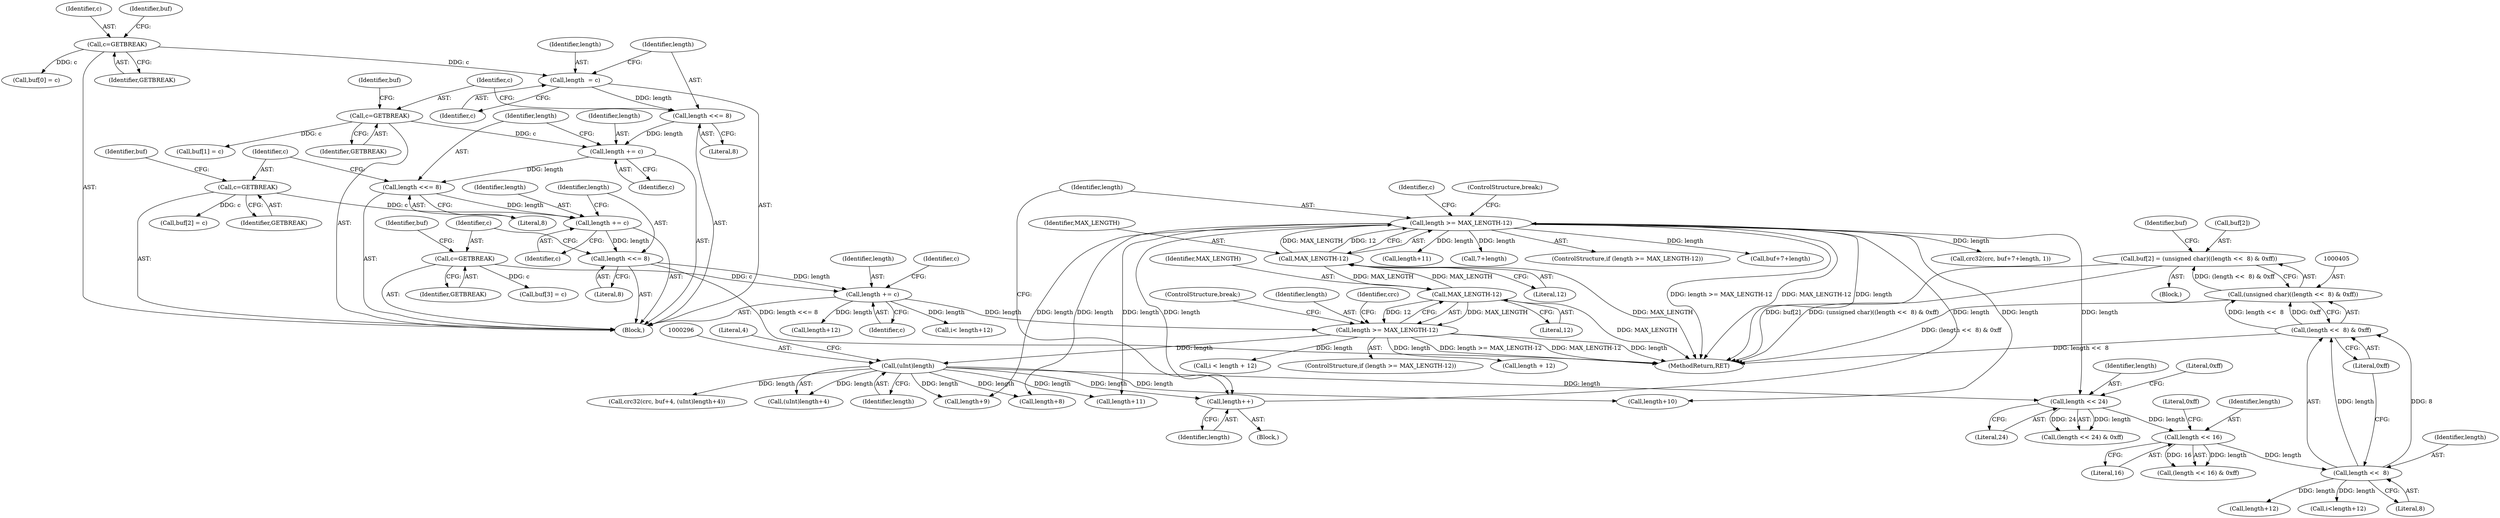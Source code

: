 digraph "1_Android_9d4853418ab2f754c2b63e091c29c5529b8b86ca_161@array" {
"1000400" [label="(Call,buf[2] = (unsigned char)((length <<  8) & 0xff))"];
"1000404" [label="(Call,(unsigned char)((length <<  8) & 0xff))"];
"1000406" [label="(Call,(length <<  8) & 0xff)"];
"1000407" [label="(Call,length <<  8)"];
"1000396" [label="(Call,length << 16)"];
"1000385" [label="(Call,length << 24)"];
"1000352" [label="(Call,length >= MAX_LENGTH-12)"];
"1000349" [label="(Call,length++)"];
"1000295" [label="(Call,(uInt)length)"];
"1000255" [label="(Call,length >= MAX_LENGTH-12)"];
"1000194" [label="(Call,length += c)"];
"1000186" [label="(Call,c=GETBREAK)"];
"1000183" [label="(Call,length <<= 8)"];
"1000180" [label="(Call,length += c)"];
"1000172" [label="(Call,c=GETBREAK)"];
"1000169" [label="(Call,length <<= 8)"];
"1000166" [label="(Call,length += c)"];
"1000158" [label="(Call,c=GETBREAK)"];
"1000155" [label="(Call,length <<= 8)"];
"1000152" [label="(Call,length  = c)"];
"1000144" [label="(Call,c=GETBREAK)"];
"1000257" [label="(Call,MAX_LENGTH-12)"];
"1000354" [label="(Call,MAX_LENGTH-12)"];
"1000146" [label="(Identifier,GETBREAK)"];
"1000145" [label="(Identifier,c)"];
"1000386" [label="(Identifier,length)"];
"1000311" [label="(Call,length+8)"];
"1000413" [label="(Identifier,buf)"];
"1000186" [label="(Call,c=GETBREAK)"];
"1000183" [label="(Call,length <<= 8)"];
"1000335" [label="(Call,length+10)"];
"1000170" [label="(Identifier,length)"];
"1000258" [label="(Identifier,MAX_LENGTH)"];
"1000295" [label="(Call,(uInt)length)"];
"1000364" [label="(Call,length+11)"];
"1000163" [label="(Identifier,buf)"];
"1000271" [label="(Call,i < length + 12)"];
"1000166" [label="(Call,length += c)"];
"1000374" [label="(Call,7+length)"];
"1000181" [label="(Identifier,length)"];
"1000294" [label="(Call,(uInt)length+4)"];
"1000194" [label="(Call,length += c)"];
"1000159" [label="(Identifier,c)"];
"1000410" [label="(Literal,0xff)"];
"1000255" [label="(Call,length >= MAX_LENGTH-12)"];
"1000254" [label="(ControlStructure,if (length >= MAX_LENGTH-12))"];
"1000188" [label="(Identifier,GETBREAK)"];
"1000158" [label="(Call,c=GETBREAK)"];
"1000351" [label="(ControlStructure,if (length >= MAX_LENGTH-12))"];
"1000260" [label="(ControlStructure,break;)"];
"1000407" [label="(Call,length <<  8)"];
"1000154" [label="(Identifier,c)"];
"1000404" [label="(Call,(unsigned char)((length <<  8) & 0xff))"];
"1000256" [label="(Identifier,length)"];
"1000455" [label="(Call,i< length+12)"];
"1000398" [label="(Literal,16)"];
"1000189" [label="(Call,buf[3] = c)"];
"1000352" [label="(Call,length >= MAX_LENGTH-12)"];
"1000175" [label="(Call,buf[2] = c)"];
"1000355" [label="(Identifier,MAX_LENGTH)"];
"1000168" [label="(Identifier,c)"];
"1000273" [label="(Call,length + 12)"];
"1000388" [label="(Literal,0xff)"];
"1000147" [label="(Call,buf[0] = c)"];
"1000297" [label="(Identifier,length)"];
"1000457" [label="(Call,length+12)"];
"1000253" [label="(Block,)"];
"1000359" [label="(Identifier,c)"];
"1000196" [label="(Identifier,c)"];
"1000157" [label="(Literal,8)"];
"1000387" [label="(Literal,24)"];
"1000349" [label="(Call,length++)"];
"1000153" [label="(Identifier,length)"];
"1000173" [label="(Identifier,c)"];
"1000156" [label="(Identifier,length)"];
"1000262" [label="(Identifier,crc)"];
"1000182" [label="(Identifier,c)"];
"1000427" [label="(Call,length+12)"];
"1000187" [label="(Identifier,c)"];
"1000172" [label="(Call,c=GETBREAK)"];
"1000185" [label="(Literal,8)"];
"1000372" [label="(Call,buf+7+length)"];
"1000161" [label="(Call,buf[1] = c)"];
"1000350" [label="(Identifier,length)"];
"1000354" [label="(Call,MAX_LENGTH-12)"];
"1000400" [label="(Call,buf[2] = (unsigned char)((length <<  8) & 0xff))"];
"1000257" [label="(Call,MAX_LENGTH-12)"];
"1000356" [label="(Literal,12)"];
"1000155" [label="(Call,length <<= 8)"];
"1000408" [label="(Identifier,length)"];
"1000531" [label="(MethodReturn,RET)"];
"1000144" [label="(Call,c=GETBREAK)"];
"1000425" [label="(Call,i<length+12)"];
"1000177" [label="(Identifier,buf)"];
"1000399" [label="(Literal,0xff)"];
"1000357" [label="(ControlStructure,break;)"];
"1000184" [label="(Identifier,length)"];
"1000167" [label="(Identifier,length)"];
"1000395" [label="(Call,(length << 16) & 0xff)"];
"1000406" [label="(Call,(length <<  8) & 0xff)"];
"1000195" [label="(Identifier,length)"];
"1000174" [label="(Identifier,GETBREAK)"];
"1000298" [label="(Literal,4)"];
"1000397" [label="(Identifier,length)"];
"1000191" [label="(Identifier,buf)"];
"1000171" [label="(Literal,8)"];
"1000323" [label="(Call,length+9)"];
"1000149" [label="(Identifier,buf)"];
"1000160" [label="(Identifier,GETBREAK)"];
"1000300" [label="(Block,)"];
"1000142" [label="(Block,)"];
"1000353" [label="(Identifier,length)"];
"1000385" [label="(Call,length << 24)"];
"1000152" [label="(Call,length  = c)"];
"1000180" [label="(Call,length += c)"];
"1000198" [label="(Identifier,c)"];
"1000401" [label="(Call,buf[2])"];
"1000384" [label="(Call,(length << 24) & 0xff)"];
"1000289" [label="(Call,crc32(crc, buf+4, (uInt)length+4))"];
"1000396" [label="(Call,length << 16)"];
"1000259" [label="(Literal,12)"];
"1000169" [label="(Call,length <<= 8)"];
"1000409" [label="(Literal,8)"];
"1000345" [label="(Call,length+11)"];
"1000370" [label="(Call,crc32(crc, buf+7+length, 1))"];
"1000400" -> "1000253"  [label="AST: "];
"1000400" -> "1000404"  [label="CFG: "];
"1000401" -> "1000400"  [label="AST: "];
"1000404" -> "1000400"  [label="AST: "];
"1000413" -> "1000400"  [label="CFG: "];
"1000400" -> "1000531"  [label="DDG: buf[2]"];
"1000400" -> "1000531"  [label="DDG: (unsigned char)((length <<  8) & 0xff)"];
"1000404" -> "1000400"  [label="DDG: (length <<  8) & 0xff"];
"1000404" -> "1000406"  [label="CFG: "];
"1000405" -> "1000404"  [label="AST: "];
"1000406" -> "1000404"  [label="AST: "];
"1000404" -> "1000531"  [label="DDG: (length <<  8) & 0xff"];
"1000406" -> "1000404"  [label="DDG: length <<  8"];
"1000406" -> "1000404"  [label="DDG: 0xff"];
"1000406" -> "1000410"  [label="CFG: "];
"1000407" -> "1000406"  [label="AST: "];
"1000410" -> "1000406"  [label="AST: "];
"1000406" -> "1000531"  [label="DDG: length <<  8"];
"1000407" -> "1000406"  [label="DDG: length"];
"1000407" -> "1000406"  [label="DDG: 8"];
"1000407" -> "1000409"  [label="CFG: "];
"1000408" -> "1000407"  [label="AST: "];
"1000409" -> "1000407"  [label="AST: "];
"1000410" -> "1000407"  [label="CFG: "];
"1000396" -> "1000407"  [label="DDG: length"];
"1000407" -> "1000425"  [label="DDG: length"];
"1000407" -> "1000427"  [label="DDG: length"];
"1000396" -> "1000395"  [label="AST: "];
"1000396" -> "1000398"  [label="CFG: "];
"1000397" -> "1000396"  [label="AST: "];
"1000398" -> "1000396"  [label="AST: "];
"1000399" -> "1000396"  [label="CFG: "];
"1000396" -> "1000395"  [label="DDG: length"];
"1000396" -> "1000395"  [label="DDG: 16"];
"1000385" -> "1000396"  [label="DDG: length"];
"1000385" -> "1000384"  [label="AST: "];
"1000385" -> "1000387"  [label="CFG: "];
"1000386" -> "1000385"  [label="AST: "];
"1000387" -> "1000385"  [label="AST: "];
"1000388" -> "1000385"  [label="CFG: "];
"1000385" -> "1000384"  [label="DDG: length"];
"1000385" -> "1000384"  [label="DDG: 24"];
"1000352" -> "1000385"  [label="DDG: length"];
"1000295" -> "1000385"  [label="DDG: length"];
"1000352" -> "1000351"  [label="AST: "];
"1000352" -> "1000354"  [label="CFG: "];
"1000353" -> "1000352"  [label="AST: "];
"1000354" -> "1000352"  [label="AST: "];
"1000357" -> "1000352"  [label="CFG: "];
"1000359" -> "1000352"  [label="CFG: "];
"1000352" -> "1000531"  [label="DDG: length"];
"1000352" -> "1000531"  [label="DDG: length >= MAX_LENGTH-12"];
"1000352" -> "1000531"  [label="DDG: MAX_LENGTH-12"];
"1000352" -> "1000311"  [label="DDG: length"];
"1000352" -> "1000323"  [label="DDG: length"];
"1000352" -> "1000335"  [label="DDG: length"];
"1000352" -> "1000345"  [label="DDG: length"];
"1000352" -> "1000349"  [label="DDG: length"];
"1000349" -> "1000352"  [label="DDG: length"];
"1000354" -> "1000352"  [label="DDG: MAX_LENGTH"];
"1000354" -> "1000352"  [label="DDG: 12"];
"1000352" -> "1000364"  [label="DDG: length"];
"1000352" -> "1000370"  [label="DDG: length"];
"1000352" -> "1000372"  [label="DDG: length"];
"1000352" -> "1000374"  [label="DDG: length"];
"1000349" -> "1000300"  [label="AST: "];
"1000349" -> "1000350"  [label="CFG: "];
"1000350" -> "1000349"  [label="AST: "];
"1000353" -> "1000349"  [label="CFG: "];
"1000295" -> "1000349"  [label="DDG: length"];
"1000295" -> "1000294"  [label="AST: "];
"1000295" -> "1000297"  [label="CFG: "];
"1000296" -> "1000295"  [label="AST: "];
"1000297" -> "1000295"  [label="AST: "];
"1000298" -> "1000295"  [label="CFG: "];
"1000295" -> "1000289"  [label="DDG: length"];
"1000295" -> "1000294"  [label="DDG: length"];
"1000255" -> "1000295"  [label="DDG: length"];
"1000295" -> "1000311"  [label="DDG: length"];
"1000295" -> "1000323"  [label="DDG: length"];
"1000295" -> "1000335"  [label="DDG: length"];
"1000295" -> "1000345"  [label="DDG: length"];
"1000255" -> "1000254"  [label="AST: "];
"1000255" -> "1000257"  [label="CFG: "];
"1000256" -> "1000255"  [label="AST: "];
"1000257" -> "1000255"  [label="AST: "];
"1000260" -> "1000255"  [label="CFG: "];
"1000262" -> "1000255"  [label="CFG: "];
"1000255" -> "1000531"  [label="DDG: length >= MAX_LENGTH-12"];
"1000255" -> "1000531"  [label="DDG: MAX_LENGTH-12"];
"1000255" -> "1000531"  [label="DDG: length"];
"1000194" -> "1000255"  [label="DDG: length"];
"1000257" -> "1000255"  [label="DDG: MAX_LENGTH"];
"1000257" -> "1000255"  [label="DDG: 12"];
"1000255" -> "1000271"  [label="DDG: length"];
"1000255" -> "1000273"  [label="DDG: length"];
"1000194" -> "1000142"  [label="AST: "];
"1000194" -> "1000196"  [label="CFG: "];
"1000195" -> "1000194"  [label="AST: "];
"1000196" -> "1000194"  [label="AST: "];
"1000198" -> "1000194"  [label="CFG: "];
"1000186" -> "1000194"  [label="DDG: c"];
"1000183" -> "1000194"  [label="DDG: length"];
"1000194" -> "1000455"  [label="DDG: length"];
"1000194" -> "1000457"  [label="DDG: length"];
"1000186" -> "1000142"  [label="AST: "];
"1000186" -> "1000188"  [label="CFG: "];
"1000187" -> "1000186"  [label="AST: "];
"1000188" -> "1000186"  [label="AST: "];
"1000191" -> "1000186"  [label="CFG: "];
"1000186" -> "1000189"  [label="DDG: c"];
"1000183" -> "1000142"  [label="AST: "];
"1000183" -> "1000185"  [label="CFG: "];
"1000184" -> "1000183"  [label="AST: "];
"1000185" -> "1000183"  [label="AST: "];
"1000187" -> "1000183"  [label="CFG: "];
"1000183" -> "1000531"  [label="DDG: length <<= 8"];
"1000180" -> "1000183"  [label="DDG: length"];
"1000180" -> "1000142"  [label="AST: "];
"1000180" -> "1000182"  [label="CFG: "];
"1000181" -> "1000180"  [label="AST: "];
"1000182" -> "1000180"  [label="AST: "];
"1000184" -> "1000180"  [label="CFG: "];
"1000172" -> "1000180"  [label="DDG: c"];
"1000169" -> "1000180"  [label="DDG: length"];
"1000172" -> "1000142"  [label="AST: "];
"1000172" -> "1000174"  [label="CFG: "];
"1000173" -> "1000172"  [label="AST: "];
"1000174" -> "1000172"  [label="AST: "];
"1000177" -> "1000172"  [label="CFG: "];
"1000172" -> "1000175"  [label="DDG: c"];
"1000169" -> "1000142"  [label="AST: "];
"1000169" -> "1000171"  [label="CFG: "];
"1000170" -> "1000169"  [label="AST: "];
"1000171" -> "1000169"  [label="AST: "];
"1000173" -> "1000169"  [label="CFG: "];
"1000166" -> "1000169"  [label="DDG: length"];
"1000166" -> "1000142"  [label="AST: "];
"1000166" -> "1000168"  [label="CFG: "];
"1000167" -> "1000166"  [label="AST: "];
"1000168" -> "1000166"  [label="AST: "];
"1000170" -> "1000166"  [label="CFG: "];
"1000158" -> "1000166"  [label="DDG: c"];
"1000155" -> "1000166"  [label="DDG: length"];
"1000158" -> "1000142"  [label="AST: "];
"1000158" -> "1000160"  [label="CFG: "];
"1000159" -> "1000158"  [label="AST: "];
"1000160" -> "1000158"  [label="AST: "];
"1000163" -> "1000158"  [label="CFG: "];
"1000158" -> "1000161"  [label="DDG: c"];
"1000155" -> "1000142"  [label="AST: "];
"1000155" -> "1000157"  [label="CFG: "];
"1000156" -> "1000155"  [label="AST: "];
"1000157" -> "1000155"  [label="AST: "];
"1000159" -> "1000155"  [label="CFG: "];
"1000152" -> "1000155"  [label="DDG: length"];
"1000152" -> "1000142"  [label="AST: "];
"1000152" -> "1000154"  [label="CFG: "];
"1000153" -> "1000152"  [label="AST: "];
"1000154" -> "1000152"  [label="AST: "];
"1000156" -> "1000152"  [label="CFG: "];
"1000144" -> "1000152"  [label="DDG: c"];
"1000144" -> "1000142"  [label="AST: "];
"1000144" -> "1000146"  [label="CFG: "];
"1000145" -> "1000144"  [label="AST: "];
"1000146" -> "1000144"  [label="AST: "];
"1000149" -> "1000144"  [label="CFG: "];
"1000144" -> "1000147"  [label="DDG: c"];
"1000257" -> "1000259"  [label="CFG: "];
"1000258" -> "1000257"  [label="AST: "];
"1000259" -> "1000257"  [label="AST: "];
"1000257" -> "1000531"  [label="DDG: MAX_LENGTH"];
"1000354" -> "1000257"  [label="DDG: MAX_LENGTH"];
"1000257" -> "1000354"  [label="DDG: MAX_LENGTH"];
"1000354" -> "1000356"  [label="CFG: "];
"1000355" -> "1000354"  [label="AST: "];
"1000356" -> "1000354"  [label="AST: "];
"1000354" -> "1000531"  [label="DDG: MAX_LENGTH"];
}
